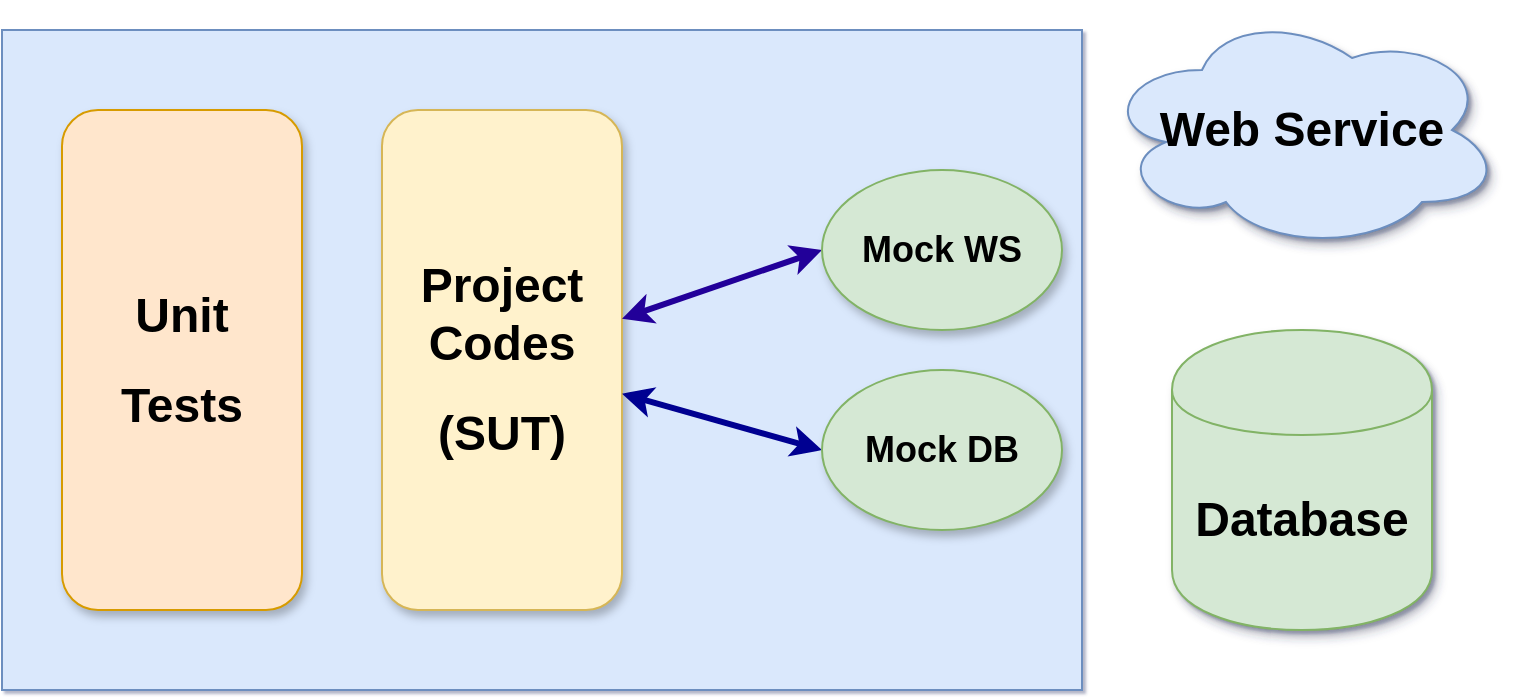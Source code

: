 <mxfile version="13.0.1" type="device"><diagram id="1D7T1xXlECsHNbYVftEV" name="Page-1"><mxGraphModel dx="932" dy="700" grid="1" gridSize="10" guides="1" tooltips="1" connect="1" arrows="1" fold="1" page="1" pageScale="1" pageWidth="850" pageHeight="1100" math="0" shadow="1"><root><mxCell id="0"/><mxCell id="1" parent="0"/><mxCell id="--UcbUGgUzKi8MVcwghR-1" value="" style="rounded=0;whiteSpace=wrap;html=1;fillColor=#dae8fc;strokeColor=#6c8ebf;" parent="1" vertex="1"><mxGeometry x="90" y="210" width="540" height="330" as="geometry"/></mxCell><mxCell id="--UcbUGgUzKi8MVcwghR-2" value="&lt;h1&gt;Unit&lt;/h1&gt;&lt;h1&gt;Tests&lt;/h1&gt;" style="rounded=1;whiteSpace=wrap;html=1;fillColor=#ffe6cc;strokeColor=#d79b00;shadow=1;comic=0;" parent="1" vertex="1"><mxGeometry x="120" y="250" width="120" height="250" as="geometry"/></mxCell><mxCell id="--UcbUGgUzKi8MVcwghR-3" value="&lt;h1&gt;Project&lt;br&gt;Codes&lt;/h1&gt;&lt;h1&gt;(SUT)&lt;/h1&gt;" style="rounded=1;whiteSpace=wrap;html=1;fillColor=#fff2cc;strokeColor=#d6b656;shadow=1;" parent="1" vertex="1"><mxGeometry x="280" y="250" width="120" height="250" as="geometry"/></mxCell><mxCell id="--UcbUGgUzKi8MVcwghR-8" style="edgeStyle=none;rounded=0;orthogonalLoop=1;jettySize=auto;html=1;startArrow=classic;startFill=1;strokeColor=#000091;strokeWidth=3;exitX=0;exitY=0.5;exitDx=0;exitDy=0;" parent="1" source="--UcbUGgUzKi8MVcwghR-10" target="--UcbUGgUzKi8MVcwghR-3" edge="1"><mxGeometry relative="1" as="geometry"/></mxCell><mxCell id="--UcbUGgUzKi8MVcwghR-5" value="&lt;h1&gt;Database&lt;/h1&gt;" style="shape=cylinder;whiteSpace=wrap;html=1;boundedLbl=1;backgroundOutline=1;shadow=1;comic=0;fillColor=#d5e8d4;strokeColor=#82b366;" parent="1" vertex="1"><mxGeometry x="675" y="360" width="130" height="150" as="geometry"/></mxCell><mxCell id="--UcbUGgUzKi8MVcwghR-7" style="rounded=0;orthogonalLoop=1;jettySize=auto;html=1;startArrow=classic;startFill=1;strokeWidth=3;strokeColor=#240099;exitX=0;exitY=0.5;exitDx=0;exitDy=0;" parent="1" source="--UcbUGgUzKi8MVcwghR-9" target="--UcbUGgUzKi8MVcwghR-3" edge="1"><mxGeometry relative="1" as="geometry"/></mxCell><mxCell id="--UcbUGgUzKi8MVcwghR-6" value="&lt;h1&gt;Web Service&lt;/h1&gt;" style="ellipse;shape=cloud;whiteSpace=wrap;html=1;shadow=1;comic=0;fillColor=#dae8fc;strokeColor=#6c8ebf;" parent="1" vertex="1"><mxGeometry x="640" y="200" width="200" height="120" as="geometry"/></mxCell><mxCell id="--UcbUGgUzKi8MVcwghR-9" value="&lt;h2&gt;Mock WS&lt;/h2&gt;" style="ellipse;whiteSpace=wrap;html=1;shadow=1;comic=0;fillColor=#d5e8d4;strokeColor=#82b366;" parent="1" vertex="1"><mxGeometry x="500" y="280" width="120" height="80" as="geometry"/></mxCell><mxCell id="--UcbUGgUzKi8MVcwghR-10" value="&lt;h2&gt;Mock DB&lt;/h2&gt;" style="ellipse;whiteSpace=wrap;html=1;shadow=1;comic=0;fillColor=#d5e8d4;strokeColor=#82b366;" parent="1" vertex="1"><mxGeometry x="500" y="380" width="120" height="80" as="geometry"/></mxCell></root></mxGraphModel></diagram></mxfile>
